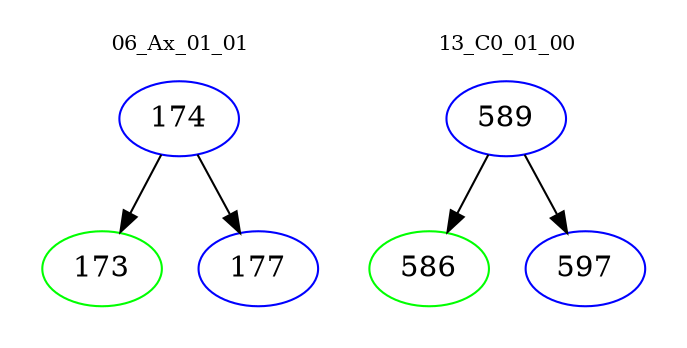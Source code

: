 digraph{
subgraph cluster_0 {
color = white
label = "06_Ax_01_01";
fontsize=10;
T0_174 [label="174", color="blue"]
T0_174 -> T0_173 [color="black"]
T0_173 [label="173", color="green"]
T0_174 -> T0_177 [color="black"]
T0_177 [label="177", color="blue"]
}
subgraph cluster_1 {
color = white
label = "13_C0_01_00";
fontsize=10;
T1_589 [label="589", color="blue"]
T1_589 -> T1_586 [color="black"]
T1_586 [label="586", color="green"]
T1_589 -> T1_597 [color="black"]
T1_597 [label="597", color="blue"]
}
}
